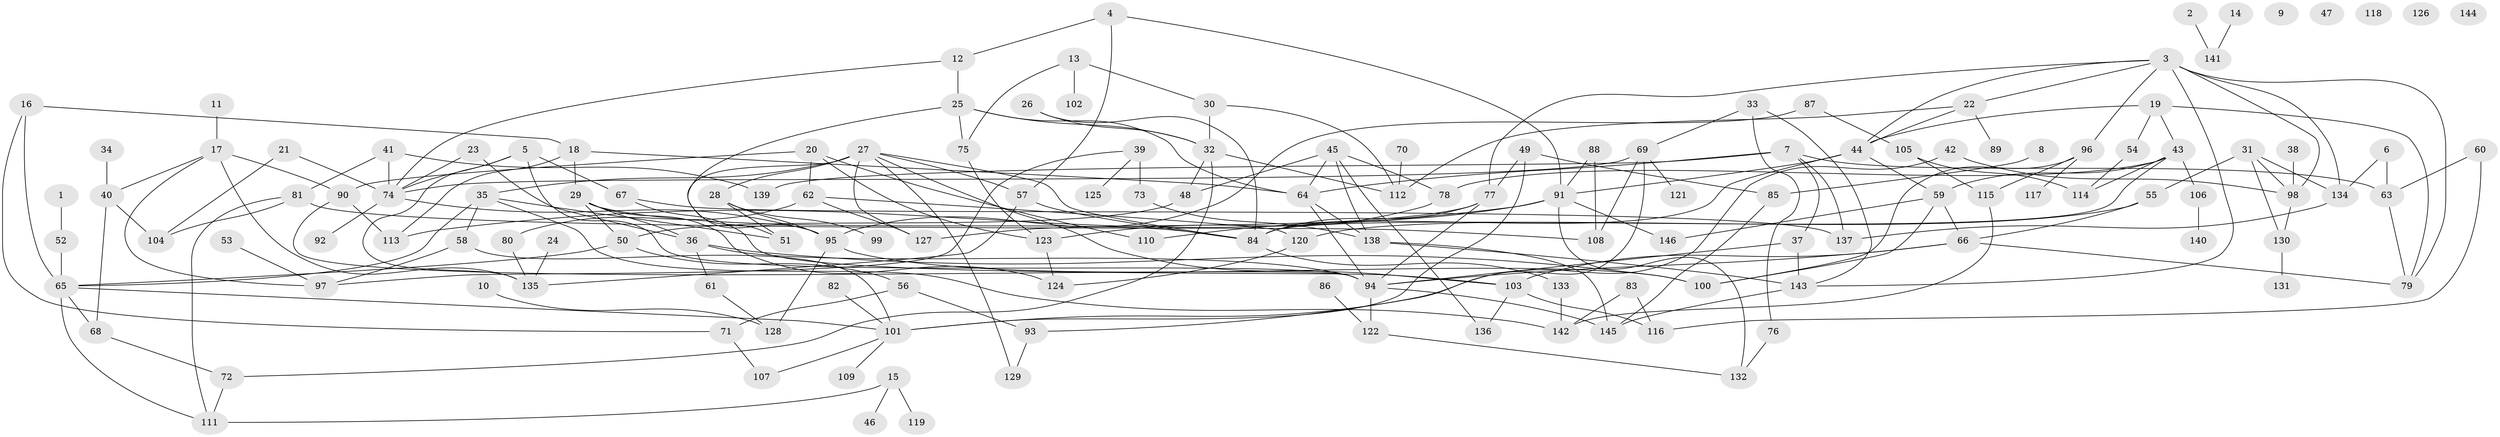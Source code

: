 // coarse degree distribution, {13: 0.02631578947368421, 5: 0.07894736842105263, 9: 0.05263157894736842, 8: 0.07894736842105263, 4: 0.23684210526315788, 7: 0.05263157894736842, 10: 0.07894736842105263, 3: 0.18421052631578946, 2: 0.07894736842105263, 6: 0.05263157894736842, 1: 0.07894736842105263}
// Generated by graph-tools (version 1.1) at 2025/47/03/04/25 22:47:56]
// undirected, 146 vertices, 229 edges
graph export_dot {
  node [color=gray90,style=filled];
  1;
  2;
  3;
  4;
  5;
  6;
  7;
  8;
  9;
  10;
  11;
  12;
  13;
  14;
  15;
  16;
  17;
  18;
  19;
  20;
  21;
  22;
  23;
  24;
  25;
  26;
  27;
  28;
  29;
  30;
  31;
  32;
  33;
  34;
  35;
  36;
  37;
  38;
  39;
  40;
  41;
  42;
  43;
  44;
  45;
  46;
  47;
  48;
  49;
  50;
  51;
  52;
  53;
  54;
  55;
  56;
  57;
  58;
  59;
  60;
  61;
  62;
  63;
  64;
  65;
  66;
  67;
  68;
  69;
  70;
  71;
  72;
  73;
  74;
  75;
  76;
  77;
  78;
  79;
  80;
  81;
  82;
  83;
  84;
  85;
  86;
  87;
  88;
  89;
  90;
  91;
  92;
  93;
  94;
  95;
  96;
  97;
  98;
  99;
  100;
  101;
  102;
  103;
  104;
  105;
  106;
  107;
  108;
  109;
  110;
  111;
  112;
  113;
  114;
  115;
  116;
  117;
  118;
  119;
  120;
  121;
  122;
  123;
  124;
  125;
  126;
  127;
  128;
  129;
  130;
  131;
  132;
  133;
  134;
  135;
  136;
  137;
  138;
  139;
  140;
  141;
  142;
  143;
  144;
  145;
  146;
  1 -- 52;
  2 -- 141;
  3 -- 22;
  3 -- 44;
  3 -- 77;
  3 -- 79;
  3 -- 96;
  3 -- 98;
  3 -- 134;
  3 -- 143;
  4 -- 12;
  4 -- 57;
  4 -- 91;
  5 -- 67;
  5 -- 74;
  5 -- 94;
  5 -- 135;
  6 -- 63;
  6 -- 134;
  7 -- 37;
  7 -- 63;
  7 -- 64;
  7 -- 137;
  7 -- 139;
  8 -- 85;
  10 -- 128;
  11 -- 17;
  12 -- 25;
  12 -- 74;
  13 -- 30;
  13 -- 75;
  13 -- 102;
  14 -- 141;
  15 -- 46;
  15 -- 111;
  15 -- 119;
  16 -- 18;
  16 -- 65;
  16 -- 71;
  17 -- 40;
  17 -- 90;
  17 -- 97;
  17 -- 135;
  18 -- 29;
  18 -- 64;
  18 -- 113;
  19 -- 43;
  19 -- 44;
  19 -- 54;
  19 -- 79;
  20 -- 62;
  20 -- 90;
  20 -- 110;
  20 -- 123;
  21 -- 74;
  21 -- 104;
  22 -- 44;
  22 -- 89;
  22 -- 112;
  23 -- 36;
  23 -- 74;
  24 -- 135;
  25 -- 32;
  25 -- 64;
  25 -- 75;
  25 -- 95;
  26 -- 32;
  26 -- 84;
  27 -- 28;
  27 -- 35;
  27 -- 51;
  27 -- 57;
  27 -- 84;
  27 -- 103;
  27 -- 127;
  27 -- 129;
  28 -- 51;
  28 -- 95;
  28 -- 99;
  29 -- 36;
  29 -- 50;
  29 -- 84;
  29 -- 124;
  30 -- 32;
  30 -- 112;
  31 -- 55;
  31 -- 98;
  31 -- 130;
  31 -- 134;
  32 -- 48;
  32 -- 72;
  32 -- 112;
  33 -- 69;
  33 -- 76;
  33 -- 143;
  34 -- 40;
  35 -- 51;
  35 -- 58;
  35 -- 65;
  35 -- 142;
  36 -- 61;
  36 -- 94;
  36 -- 100;
  37 -- 94;
  37 -- 143;
  38 -- 98;
  39 -- 73;
  39 -- 97;
  39 -- 125;
  40 -- 68;
  40 -- 104;
  41 -- 74;
  41 -- 81;
  41 -- 139;
  42 -- 98;
  42 -- 101;
  43 -- 59;
  43 -- 78;
  43 -- 84;
  43 -- 106;
  43 -- 114;
  44 -- 59;
  44 -- 84;
  44 -- 91;
  45 -- 48;
  45 -- 64;
  45 -- 78;
  45 -- 136;
  45 -- 138;
  48 -- 50;
  49 -- 77;
  49 -- 85;
  49 -- 101;
  50 -- 56;
  50 -- 65;
  52 -- 65;
  53 -- 97;
  54 -- 114;
  55 -- 66;
  55 -- 120;
  56 -- 71;
  56 -- 93;
  57 -- 84;
  57 -- 135;
  58 -- 97;
  58 -- 101;
  59 -- 66;
  59 -- 100;
  59 -- 146;
  60 -- 63;
  60 -- 116;
  61 -- 128;
  62 -- 80;
  62 -- 120;
  62 -- 127;
  63 -- 79;
  64 -- 94;
  64 -- 138;
  65 -- 68;
  65 -- 101;
  65 -- 111;
  66 -- 79;
  66 -- 94;
  66 -- 103;
  67 -- 103;
  67 -- 137;
  68 -- 72;
  69 -- 74;
  69 -- 93;
  69 -- 108;
  69 -- 121;
  70 -- 112;
  71 -- 107;
  72 -- 111;
  73 -- 138;
  74 -- 92;
  74 -- 95;
  75 -- 123;
  76 -- 132;
  77 -- 84;
  77 -- 94;
  77 -- 127;
  78 -- 123;
  80 -- 135;
  81 -- 104;
  81 -- 108;
  81 -- 111;
  82 -- 101;
  83 -- 116;
  83 -- 142;
  84 -- 133;
  85 -- 145;
  86 -- 122;
  87 -- 95;
  87 -- 105;
  88 -- 91;
  88 -- 108;
  90 -- 94;
  90 -- 113;
  91 -- 110;
  91 -- 113;
  91 -- 132;
  91 -- 146;
  93 -- 129;
  94 -- 122;
  94 -- 145;
  95 -- 100;
  95 -- 128;
  96 -- 100;
  96 -- 115;
  96 -- 117;
  98 -- 130;
  101 -- 107;
  101 -- 109;
  103 -- 116;
  103 -- 136;
  105 -- 114;
  105 -- 115;
  106 -- 140;
  115 -- 142;
  120 -- 124;
  122 -- 132;
  123 -- 124;
  130 -- 131;
  133 -- 142;
  134 -- 137;
  138 -- 143;
  138 -- 145;
  143 -- 145;
}
